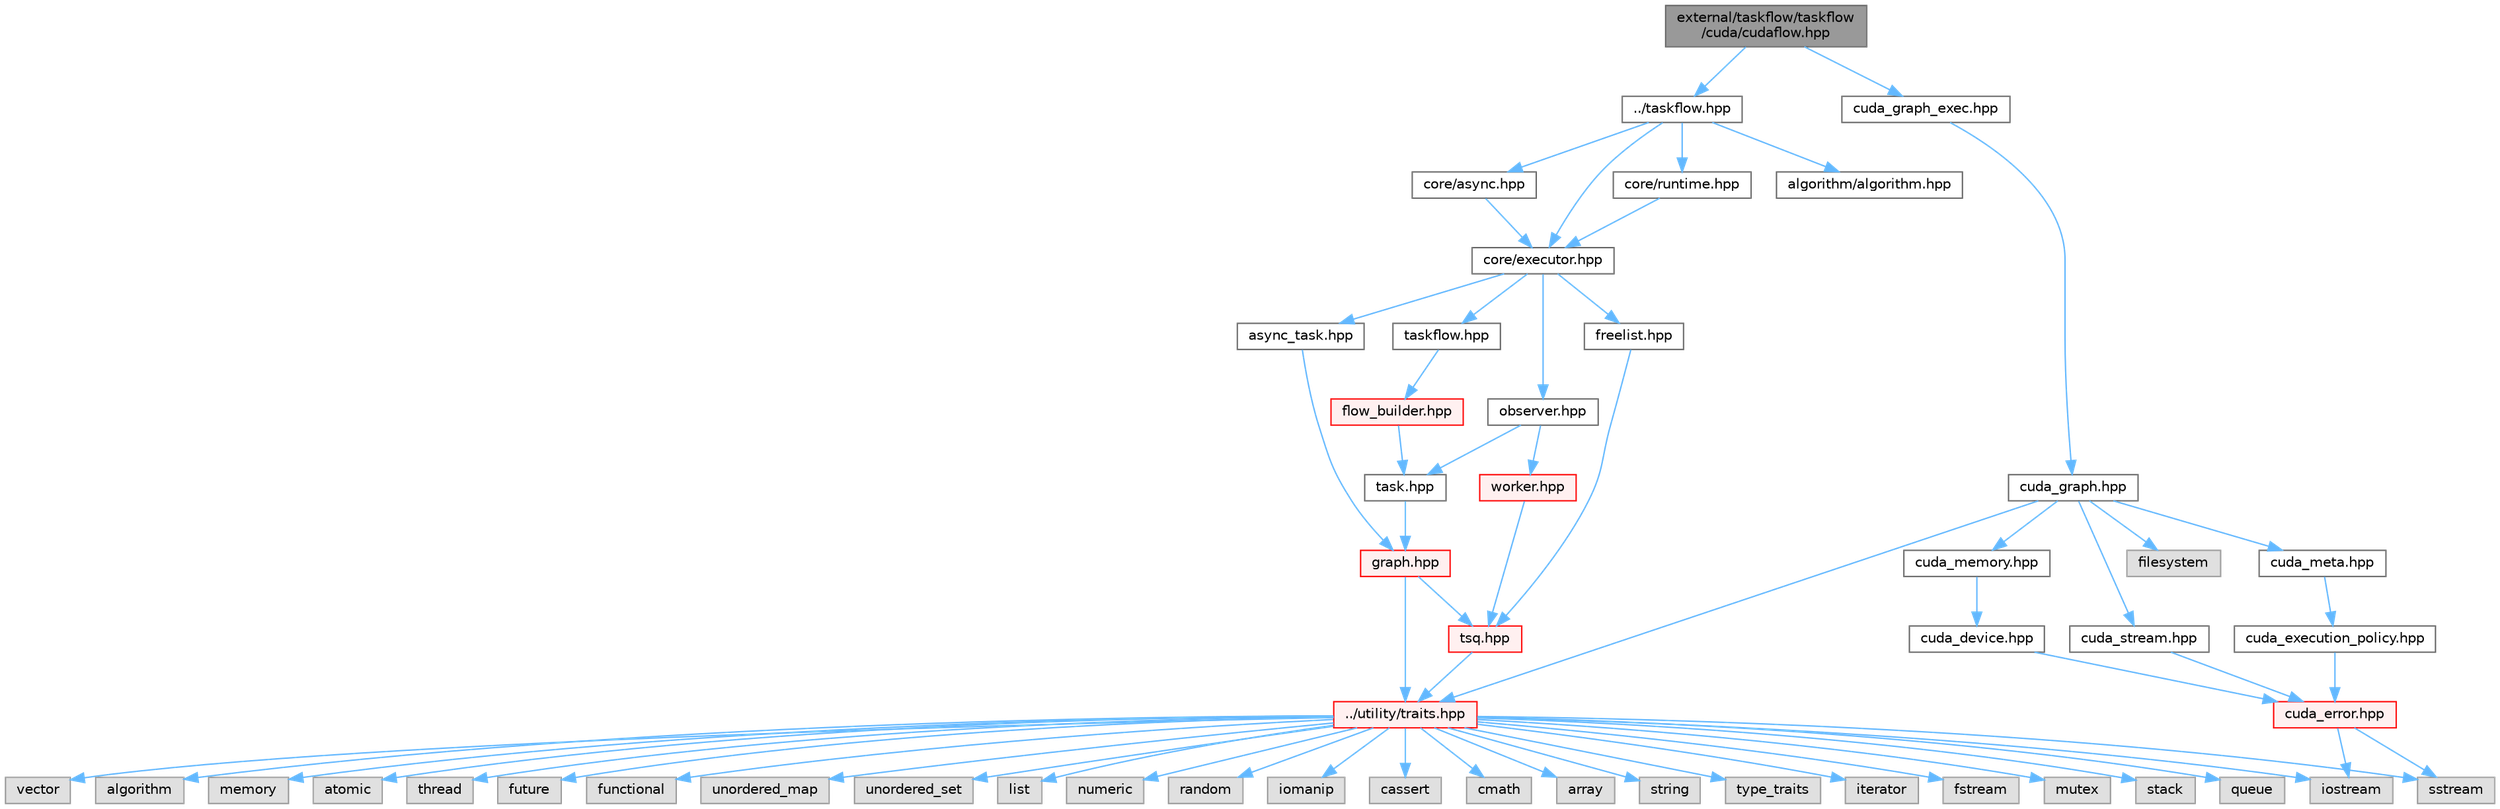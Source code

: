 digraph "external/taskflow/taskflow/cuda/cudaflow.hpp"
{
 // LATEX_PDF_SIZE
  bgcolor="transparent";
  edge [fontname=Helvetica,fontsize=10,labelfontname=Helvetica,labelfontsize=10];
  node [fontname=Helvetica,fontsize=10,shape=box,height=0.2,width=0.4];
  Node1 [id="Node000001",label="external/taskflow/taskflow\l/cuda/cudaflow.hpp",height=0.2,width=0.4,color="gray40", fillcolor="grey60", style="filled", fontcolor="black",tooltip="cudaFlow include file"];
  Node1 -> Node2 [id="edge1_Node000001_Node000002",color="steelblue1",style="solid",tooltip=" "];
  Node2 [id="Node000002",label="../taskflow.hpp",height=0.2,width=0.4,color="grey40", fillcolor="white", style="filled",URL="$taskflow_8hpp.html",tooltip="main taskflow include file"];
  Node2 -> Node3 [id="edge2_Node000002_Node000003",color="steelblue1",style="solid",tooltip=" "];
  Node3 [id="Node000003",label="core/executor.hpp",height=0.2,width=0.4,color="grey40", fillcolor="white", style="filled",URL="$executor_8hpp.html",tooltip="executor include file"];
  Node3 -> Node4 [id="edge3_Node000003_Node000004",color="steelblue1",style="solid",tooltip=" "];
  Node4 [id="Node000004",label="observer.hpp",height=0.2,width=0.4,color="grey40", fillcolor="white", style="filled",URL="$observer_8hpp.html",tooltip="observer include file"];
  Node4 -> Node5 [id="edge4_Node000004_Node000005",color="steelblue1",style="solid",tooltip=" "];
  Node5 [id="Node000005",label="task.hpp",height=0.2,width=0.4,color="grey40", fillcolor="white", style="filled",URL="$task_8hpp.html",tooltip="task include file"];
  Node5 -> Node6 [id="edge5_Node000005_Node000006",color="steelblue1",style="solid",tooltip=" "];
  Node6 [id="Node000006",label="graph.hpp",height=0.2,width=0.4,color="red", fillcolor="#FFF0F0", style="filled",URL="$taskflow_2core_2graph_8hpp.html",tooltip="graph include file"];
  Node6 -> Node8 [id="edge6_Node000006_Node000008",color="steelblue1",style="solid",tooltip=" "];
  Node8 [id="Node000008",label="../utility/traits.hpp",height=0.2,width=0.4,color="red", fillcolor="#FFF0F0", style="filled",URL="$taskflow_2utility_2traits_8hpp.html",tooltip=" "];
  Node8 -> Node9 [id="edge7_Node000008_Node000009",color="steelblue1",style="solid",tooltip=" "];
  Node9 [id="Node000009",label="type_traits",height=0.2,width=0.4,color="grey60", fillcolor="#E0E0E0", style="filled",tooltip=" "];
  Node8 -> Node10 [id="edge8_Node000008_Node000010",color="steelblue1",style="solid",tooltip=" "];
  Node10 [id="Node000010",label="iterator",height=0.2,width=0.4,color="grey60", fillcolor="#E0E0E0", style="filled",tooltip=" "];
  Node8 -> Node11 [id="edge9_Node000008_Node000011",color="steelblue1",style="solid",tooltip=" "];
  Node11 [id="Node000011",label="iostream",height=0.2,width=0.4,color="grey60", fillcolor="#E0E0E0", style="filled",tooltip=" "];
  Node8 -> Node12 [id="edge10_Node000008_Node000012",color="steelblue1",style="solid",tooltip=" "];
  Node12 [id="Node000012",label="fstream",height=0.2,width=0.4,color="grey60", fillcolor="#E0E0E0", style="filled",tooltip=" "];
  Node8 -> Node13 [id="edge11_Node000008_Node000013",color="steelblue1",style="solid",tooltip=" "];
  Node13 [id="Node000013",label="mutex",height=0.2,width=0.4,color="grey60", fillcolor="#E0E0E0", style="filled",tooltip=" "];
  Node8 -> Node14 [id="edge12_Node000008_Node000014",color="steelblue1",style="solid",tooltip=" "];
  Node14 [id="Node000014",label="stack",height=0.2,width=0.4,color="grey60", fillcolor="#E0E0E0", style="filled",tooltip=" "];
  Node8 -> Node15 [id="edge13_Node000008_Node000015",color="steelblue1",style="solid",tooltip=" "];
  Node15 [id="Node000015",label="queue",height=0.2,width=0.4,color="grey60", fillcolor="#E0E0E0", style="filled",tooltip=" "];
  Node8 -> Node16 [id="edge14_Node000008_Node000016",color="steelblue1",style="solid",tooltip=" "];
  Node16 [id="Node000016",label="vector",height=0.2,width=0.4,color="grey60", fillcolor="#E0E0E0", style="filled",tooltip=" "];
  Node8 -> Node17 [id="edge15_Node000008_Node000017",color="steelblue1",style="solid",tooltip=" "];
  Node17 [id="Node000017",label="algorithm",height=0.2,width=0.4,color="grey60", fillcolor="#E0E0E0", style="filled",tooltip=" "];
  Node8 -> Node18 [id="edge16_Node000008_Node000018",color="steelblue1",style="solid",tooltip=" "];
  Node18 [id="Node000018",label="memory",height=0.2,width=0.4,color="grey60", fillcolor="#E0E0E0", style="filled",tooltip=" "];
  Node8 -> Node19 [id="edge17_Node000008_Node000019",color="steelblue1",style="solid",tooltip=" "];
  Node19 [id="Node000019",label="atomic",height=0.2,width=0.4,color="grey60", fillcolor="#E0E0E0", style="filled",tooltip=" "];
  Node8 -> Node20 [id="edge18_Node000008_Node000020",color="steelblue1",style="solid",tooltip=" "];
  Node20 [id="Node000020",label="thread",height=0.2,width=0.4,color="grey60", fillcolor="#E0E0E0", style="filled",tooltip=" "];
  Node8 -> Node21 [id="edge19_Node000008_Node000021",color="steelblue1",style="solid",tooltip=" "];
  Node21 [id="Node000021",label="future",height=0.2,width=0.4,color="grey60", fillcolor="#E0E0E0", style="filled",tooltip=" "];
  Node8 -> Node22 [id="edge20_Node000008_Node000022",color="steelblue1",style="solid",tooltip=" "];
  Node22 [id="Node000022",label="functional",height=0.2,width=0.4,color="grey60", fillcolor="#E0E0E0", style="filled",tooltip=" "];
  Node8 -> Node23 [id="edge21_Node000008_Node000023",color="steelblue1",style="solid",tooltip=" "];
  Node23 [id="Node000023",label="unordered_map",height=0.2,width=0.4,color="grey60", fillcolor="#E0E0E0", style="filled",tooltip=" "];
  Node8 -> Node24 [id="edge22_Node000008_Node000024",color="steelblue1",style="solid",tooltip=" "];
  Node24 [id="Node000024",label="unordered_set",height=0.2,width=0.4,color="grey60", fillcolor="#E0E0E0", style="filled",tooltip=" "];
  Node8 -> Node25 [id="edge23_Node000008_Node000025",color="steelblue1",style="solid",tooltip=" "];
  Node25 [id="Node000025",label="sstream",height=0.2,width=0.4,color="grey60", fillcolor="#E0E0E0", style="filled",tooltip=" "];
  Node8 -> Node26 [id="edge24_Node000008_Node000026",color="steelblue1",style="solid",tooltip=" "];
  Node26 [id="Node000026",label="list",height=0.2,width=0.4,color="grey60", fillcolor="#E0E0E0", style="filled",tooltip=" "];
  Node8 -> Node27 [id="edge25_Node000008_Node000027",color="steelblue1",style="solid",tooltip=" "];
  Node27 [id="Node000027",label="numeric",height=0.2,width=0.4,color="grey60", fillcolor="#E0E0E0", style="filled",tooltip=" "];
  Node8 -> Node28 [id="edge26_Node000008_Node000028",color="steelblue1",style="solid",tooltip=" "];
  Node28 [id="Node000028",label="random",height=0.2,width=0.4,color="grey60", fillcolor="#E0E0E0", style="filled",tooltip=" "];
  Node8 -> Node29 [id="edge27_Node000008_Node000029",color="steelblue1",style="solid",tooltip=" "];
  Node29 [id="Node000029",label="iomanip",height=0.2,width=0.4,color="grey60", fillcolor="#E0E0E0", style="filled",tooltip=" "];
  Node8 -> Node30 [id="edge28_Node000008_Node000030",color="steelblue1",style="solid",tooltip=" "];
  Node30 [id="Node000030",label="cassert",height=0.2,width=0.4,color="grey60", fillcolor="#E0E0E0", style="filled",tooltip=" "];
  Node8 -> Node31 [id="edge29_Node000008_Node000031",color="steelblue1",style="solid",tooltip=" "];
  Node31 [id="Node000031",label="cmath",height=0.2,width=0.4,color="grey60", fillcolor="#E0E0E0", style="filled",tooltip=" "];
  Node8 -> Node32 [id="edge30_Node000008_Node000032",color="steelblue1",style="solid",tooltip=" "];
  Node32 [id="Node000032",label="array",height=0.2,width=0.4,color="grey60", fillcolor="#E0E0E0", style="filled",tooltip=" "];
  Node8 -> Node33 [id="edge31_Node000008_Node000033",color="steelblue1",style="solid",tooltip=" "];
  Node33 [id="Node000033",label="string",height=0.2,width=0.4,color="grey60", fillcolor="#E0E0E0", style="filled",tooltip=" "];
  Node6 -> Node57 [id="edge32_Node000006_Node000057",color="steelblue1",style="solid",tooltip=" "];
  Node57 [id="Node000057",label="tsq.hpp",height=0.2,width=0.4,color="red", fillcolor="#FFF0F0", style="filled",URL="$tsq_8hpp.html",tooltip="task queue include file"];
  Node57 -> Node8 [id="edge33_Node000057_Node000008",color="steelblue1",style="solid",tooltip=" "];
  Node4 -> Node58 [id="edge34_Node000004_Node000058",color="steelblue1",style="solid",tooltip=" "];
  Node58 [id="Node000058",label="worker.hpp",height=0.2,width=0.4,color="red", fillcolor="#FFF0F0", style="filled",URL="$worker_8hpp.html",tooltip="worker include file"];
  Node58 -> Node57 [id="edge35_Node000058_Node000057",color="steelblue1",style="solid",tooltip=" "];
  Node3 -> Node63 [id="edge36_Node000003_Node000063",color="steelblue1",style="solid",tooltip=" "];
  Node63 [id="Node000063",label="taskflow.hpp",height=0.2,width=0.4,color="grey40", fillcolor="white", style="filled",URL="$core_2taskflow_8hpp.html",tooltip="taskflow include file"];
  Node63 -> Node64 [id="edge37_Node000063_Node000064",color="steelblue1",style="solid",tooltip=" "];
  Node64 [id="Node000064",label="flow_builder.hpp",height=0.2,width=0.4,color="red", fillcolor="#FFF0F0", style="filled",URL="$flow__builder_8hpp.html",tooltip="flow builder include file"];
  Node64 -> Node5 [id="edge38_Node000064_Node000005",color="steelblue1",style="solid",tooltip=" "];
  Node3 -> Node66 [id="edge39_Node000003_Node000066",color="steelblue1",style="solid",tooltip=" "];
  Node66 [id="Node000066",label="async_task.hpp",height=0.2,width=0.4,color="grey40", fillcolor="white", style="filled",URL="$taskflow_2core_2async__task_8hpp.html",tooltip="asynchronous task include file"];
  Node66 -> Node6 [id="edge40_Node000066_Node000006",color="steelblue1",style="solid",tooltip=" "];
  Node3 -> Node67 [id="edge41_Node000003_Node000067",color="steelblue1",style="solid",tooltip=" "];
  Node67 [id="Node000067",label="freelist.hpp",height=0.2,width=0.4,color="grey40", fillcolor="white", style="filled",URL="$freelist_8hpp.html",tooltip=" "];
  Node67 -> Node57 [id="edge42_Node000067_Node000057",color="steelblue1",style="solid",tooltip=" "];
  Node2 -> Node68 [id="edge43_Node000002_Node000068",color="steelblue1",style="solid",tooltip=" "];
  Node68 [id="Node000068",label="core/runtime.hpp",height=0.2,width=0.4,color="grey40", fillcolor="white", style="filled",URL="$runtime_8hpp.html",tooltip=" "];
  Node68 -> Node3 [id="edge44_Node000068_Node000003",color="steelblue1",style="solid",tooltip=" "];
  Node2 -> Node69 [id="edge45_Node000002_Node000069",color="steelblue1",style="solid",tooltip=" "];
  Node69 [id="Node000069",label="core/async.hpp",height=0.2,width=0.4,color="grey40", fillcolor="white", style="filled",URL="$async_8hpp.html",tooltip=" "];
  Node69 -> Node3 [id="edge46_Node000069_Node000003",color="steelblue1",style="solid",tooltip=" "];
  Node2 -> Node70 [id="edge47_Node000002_Node000070",color="steelblue1",style="solid",tooltip=" "];
  Node70 [id="Node000070",label="algorithm/algorithm.hpp",height=0.2,width=0.4,color="grey40", fillcolor="white", style="filled",URL="$algorithm_8hpp.html",tooltip=" "];
  Node1 -> Node71 [id="edge48_Node000001_Node000071",color="steelblue1",style="solid",tooltip=" "];
  Node71 [id="Node000071",label="cuda_graph_exec.hpp",height=0.2,width=0.4,color="grey40", fillcolor="white", style="filled",URL="$cuda__graph__exec_8hpp.html",tooltip=" "];
  Node71 -> Node72 [id="edge49_Node000071_Node000072",color="steelblue1",style="solid",tooltip=" "];
  Node72 [id="Node000072",label="cuda_graph.hpp",height=0.2,width=0.4,color="grey40", fillcolor="white", style="filled",URL="$cuda__graph_8hpp.html",tooltip=" "];
  Node72 -> Node73 [id="edge50_Node000072_Node000073",color="steelblue1",style="solid",tooltip=" "];
  Node73 [id="Node000073",label="filesystem",height=0.2,width=0.4,color="grey60", fillcolor="#E0E0E0", style="filled",tooltip=" "];
  Node72 -> Node74 [id="edge51_Node000072_Node000074",color="steelblue1",style="solid",tooltip=" "];
  Node74 [id="Node000074",label="cuda_memory.hpp",height=0.2,width=0.4,color="grey40", fillcolor="white", style="filled",URL="$cuda__memory_8hpp.html",tooltip="CUDA memory utilities include file"];
  Node74 -> Node75 [id="edge52_Node000074_Node000075",color="steelblue1",style="solid",tooltip=" "];
  Node75 [id="Node000075",label="cuda_device.hpp",height=0.2,width=0.4,color="grey40", fillcolor="white", style="filled",URL="$cuda__device_8hpp.html",tooltip="CUDA device utilities include file"];
  Node75 -> Node76 [id="edge53_Node000075_Node000076",color="steelblue1",style="solid",tooltip=" "];
  Node76 [id="Node000076",label="cuda_error.hpp",height=0.2,width=0.4,color="red", fillcolor="#FFF0F0", style="filled",URL="$cuda__error_8hpp.html",tooltip=" "];
  Node76 -> Node11 [id="edge54_Node000076_Node000011",color="steelblue1",style="solid",tooltip=" "];
  Node76 -> Node25 [id="edge55_Node000076_Node000025",color="steelblue1",style="solid",tooltip=" "];
  Node72 -> Node78 [id="edge56_Node000072_Node000078",color="steelblue1",style="solid",tooltip=" "];
  Node78 [id="Node000078",label="cuda_stream.hpp",height=0.2,width=0.4,color="grey40", fillcolor="white", style="filled",URL="$cuda__stream_8hpp.html",tooltip="CUDA stream utilities include file"];
  Node78 -> Node76 [id="edge57_Node000078_Node000076",color="steelblue1",style="solid",tooltip=" "];
  Node72 -> Node79 [id="edge58_Node000072_Node000079",color="steelblue1",style="solid",tooltip=" "];
  Node79 [id="Node000079",label="cuda_meta.hpp",height=0.2,width=0.4,color="grey40", fillcolor="white", style="filled",URL="$cuda__meta_8hpp.html",tooltip=" "];
  Node79 -> Node80 [id="edge59_Node000079_Node000080",color="steelblue1",style="solid",tooltip=" "];
  Node80 [id="Node000080",label="cuda_execution_policy.hpp",height=0.2,width=0.4,color="grey40", fillcolor="white", style="filled",URL="$cuda__execution__policy_8hpp.html",tooltip="CUDA execution policy include file"];
  Node80 -> Node76 [id="edge60_Node000080_Node000076",color="steelblue1",style="solid",tooltip=" "];
  Node72 -> Node8 [id="edge61_Node000072_Node000008",color="steelblue1",style="solid",tooltip=" "];
}
